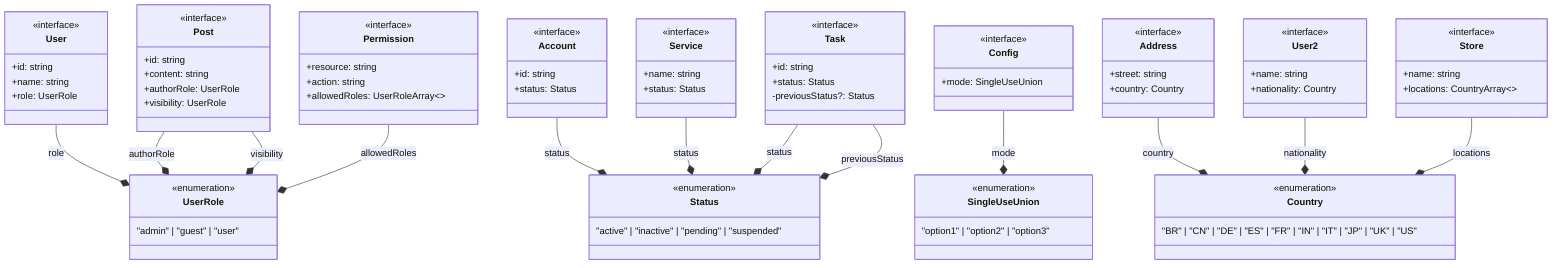 classDiagram
  %% Legend
  %% --|> : Inheritance (extends)
  %% ..|> : Implementation (implements)
  %% --* : Composition (has/contains)
  %% -- : Association

  class UserRole {
    <<enumeration>>
    <<type>>
    "admin" | "guest" | "user"
  }

  class User {
    <<interface>>
    +id: string
    +name: string
    +role: UserRole
  }

  class Post {
    <<interface>>
    +id: string
    +content: string
    +authorRole: UserRole
    +visibility: UserRole
  }

  class Permission {
    <<interface>>
    +resource: string
    +action: string
    +allowedRoles: UserRoleArray~~
  }

  class Status {
    <<enumeration>>
    <<type>>
    "active" | "inactive" | "pending" | "suspended"
  }

  class Account {
    <<interface>>
    +id: string
    +status: Status
  }

  class Service {
    <<interface>>
    +name: string
    +status: Status
  }

  class Task {
    <<interface>>
    +id: string
    +status: Status
    -previousStatus?: Status
  }

  class SingleUseUnion {
    <<enumeration>>
    "option1" | "option2" | "option3"
  }

  class Config {
    <<interface>>
    +mode: SingleUseUnion
  }

  class Country {
    <<enumeration>>
    <<type>>
    "BR" | "CN" | "DE" | "ES" | "FR" | "IN" | "IT" | "JP" | "UK" | "US"
  }

  class Address {
    <<interface>>
    +street: string
    +country: Country
  }

  class User2 {
    <<interface>>
    +name: string
    +nationality: Country
  }

  class Store {
    <<interface>>
    +name: string
    +locations: CountryArray~~
  }

  User --* UserRole : role
  Post --* UserRole : authorRole
  Post --* UserRole : visibility
  Permission --* UserRole : allowedRoles
  Account --* Status : status
  Service --* Status : status
  Task --* Status : status
  Task --* Status : previousStatus
  Config --* SingleUseUnion : mode
  Address --* Country : country
  User2 --* Country : nationality
  Store --* Country : locations